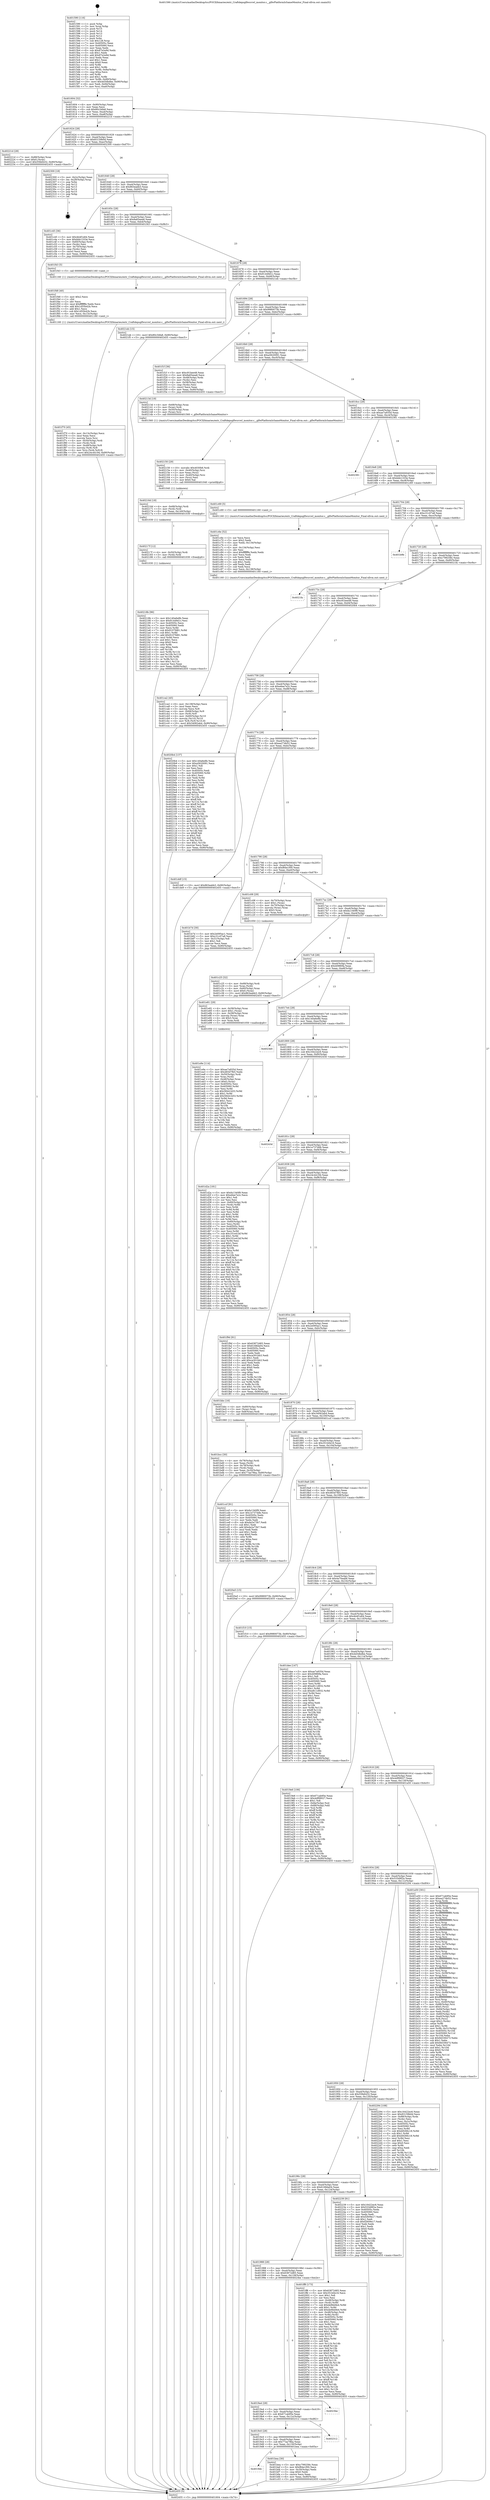 digraph "0x401590" {
  label = "0x401590 (/mnt/c/Users/mathe/Desktop/tcc/POCII/binaries/extr_Craftdepsglfwsrcwl_monitor.c__glfwPlatformIsSameMonitor_Final-ollvm.out::main(0))"
  labelloc = "t"
  node[shape=record]

  Entry [label="",width=0.3,height=0.3,shape=circle,fillcolor=black,style=filled]
  "0x401604" [label="{
     0x401604 [32]\l
     | [instrs]\l
     &nbsp;&nbsp;0x401604 \<+6\>: mov -0x90(%rbp),%eax\l
     &nbsp;&nbsp;0x40160a \<+2\>: mov %eax,%ecx\l
     &nbsp;&nbsp;0x40160c \<+6\>: sub $0x80c34fa8,%ecx\l
     &nbsp;&nbsp;0x401612 \<+6\>: mov %eax,-0xa4(%rbp)\l
     &nbsp;&nbsp;0x401618 \<+6\>: mov %ecx,-0xa8(%rbp)\l
     &nbsp;&nbsp;0x40161e \<+6\>: je 000000000040221d \<main+0xc8d\>\l
  }"]
  "0x40221d" [label="{
     0x40221d [28]\l
     | [instrs]\l
     &nbsp;&nbsp;0x40221d \<+7\>: mov -0x88(%rbp),%rax\l
     &nbsp;&nbsp;0x402224 \<+6\>: movl $0x0,(%rax)\l
     &nbsp;&nbsp;0x40222a \<+10\>: movl $0x55fe6432,-0x90(%rbp)\l
     &nbsp;&nbsp;0x402234 \<+5\>: jmp 0000000000402455 \<main+0xec5\>\l
  }"]
  "0x401624" [label="{
     0x401624 [28]\l
     | [instrs]\l
     &nbsp;&nbsp;0x401624 \<+5\>: jmp 0000000000401629 \<main+0x99\>\l
     &nbsp;&nbsp;0x401629 \<+6\>: mov -0xa4(%rbp),%eax\l
     &nbsp;&nbsp;0x40162f \<+5\>: sub $0x83159b0d,%eax\l
     &nbsp;&nbsp;0x401634 \<+6\>: mov %eax,-0xac(%rbp)\l
     &nbsp;&nbsp;0x40163a \<+6\>: je 0000000000402300 \<main+0xd70\>\l
  }"]
  Exit [label="",width=0.3,height=0.3,shape=circle,fillcolor=black,style=filled,peripheries=2]
  "0x402300" [label="{
     0x402300 [18]\l
     | [instrs]\l
     &nbsp;&nbsp;0x402300 \<+3\>: mov -0x2c(%rbp),%eax\l
     &nbsp;&nbsp;0x402303 \<+4\>: lea -0x28(%rbp),%rsp\l
     &nbsp;&nbsp;0x402307 \<+1\>: pop %rbx\l
     &nbsp;&nbsp;0x402308 \<+2\>: pop %r12\l
     &nbsp;&nbsp;0x40230a \<+2\>: pop %r13\l
     &nbsp;&nbsp;0x40230c \<+2\>: pop %r14\l
     &nbsp;&nbsp;0x40230e \<+2\>: pop %r15\l
     &nbsp;&nbsp;0x402310 \<+1\>: pop %rbp\l
     &nbsp;&nbsp;0x402311 \<+1\>: ret\l
  }"]
  "0x401640" [label="{
     0x401640 [28]\l
     | [instrs]\l
     &nbsp;&nbsp;0x401640 \<+5\>: jmp 0000000000401645 \<main+0xb5\>\l
     &nbsp;&nbsp;0x401645 \<+6\>: mov -0xa4(%rbp),%eax\l
     &nbsp;&nbsp;0x40164b \<+5\>: sub $0x863eabb3,%eax\l
     &nbsp;&nbsp;0x401650 \<+6\>: mov %eax,-0xb0(%rbp)\l
     &nbsp;&nbsp;0x401656 \<+6\>: je 0000000000401c45 \<main+0x6b5\>\l
  }"]
  "0x40218b" [label="{
     0x40218b [96]\l
     | [instrs]\l
     &nbsp;&nbsp;0x40218b \<+5\>: mov $0x140a6e8b,%eax\l
     &nbsp;&nbsp;0x402190 \<+5\>: mov $0x91449d1c,%esi\l
     &nbsp;&nbsp;0x402195 \<+7\>: mov 0x40505c,%ecx\l
     &nbsp;&nbsp;0x40219c \<+7\>: mov 0x405060,%edx\l
     &nbsp;&nbsp;0x4021a3 \<+3\>: mov %ecx,%r8d\l
     &nbsp;&nbsp;0x4021a6 \<+7\>: sub $0x9107fd81,%r8d\l
     &nbsp;&nbsp;0x4021ad \<+4\>: sub $0x1,%r8d\l
     &nbsp;&nbsp;0x4021b1 \<+7\>: add $0x9107fd81,%r8d\l
     &nbsp;&nbsp;0x4021b8 \<+4\>: imul %r8d,%ecx\l
     &nbsp;&nbsp;0x4021bc \<+3\>: and $0x1,%ecx\l
     &nbsp;&nbsp;0x4021bf \<+3\>: cmp $0x0,%ecx\l
     &nbsp;&nbsp;0x4021c2 \<+4\>: sete %r9b\l
     &nbsp;&nbsp;0x4021c6 \<+3\>: cmp $0xa,%edx\l
     &nbsp;&nbsp;0x4021c9 \<+4\>: setl %r10b\l
     &nbsp;&nbsp;0x4021cd \<+3\>: mov %r9b,%r11b\l
     &nbsp;&nbsp;0x4021d0 \<+3\>: and %r10b,%r11b\l
     &nbsp;&nbsp;0x4021d3 \<+3\>: xor %r10b,%r9b\l
     &nbsp;&nbsp;0x4021d6 \<+3\>: or %r9b,%r11b\l
     &nbsp;&nbsp;0x4021d9 \<+4\>: test $0x1,%r11b\l
     &nbsp;&nbsp;0x4021dd \<+3\>: cmovne %esi,%eax\l
     &nbsp;&nbsp;0x4021e0 \<+6\>: mov %eax,-0x90(%rbp)\l
     &nbsp;&nbsp;0x4021e6 \<+5\>: jmp 0000000000402455 \<main+0xec5\>\l
  }"]
  "0x401c45" [label="{
     0x401c45 [36]\l
     | [instrs]\l
     &nbsp;&nbsp;0x401c45 \<+5\>: mov $0x4b4f1e64,%eax\l
     &nbsp;&nbsp;0x401c4a \<+5\>: mov $0xbbb1333e,%ecx\l
     &nbsp;&nbsp;0x401c4f \<+4\>: mov -0x60(%rbp),%rdx\l
     &nbsp;&nbsp;0x401c53 \<+2\>: mov (%rdx),%esi\l
     &nbsp;&nbsp;0x401c55 \<+4\>: mov -0x70(%rbp),%rdx\l
     &nbsp;&nbsp;0x401c59 \<+2\>: cmp (%rdx),%esi\l
     &nbsp;&nbsp;0x401c5b \<+3\>: cmovl %ecx,%eax\l
     &nbsp;&nbsp;0x401c5e \<+6\>: mov %eax,-0x90(%rbp)\l
     &nbsp;&nbsp;0x401c64 \<+5\>: jmp 0000000000402455 \<main+0xec5\>\l
  }"]
  "0x40165c" [label="{
     0x40165c [28]\l
     | [instrs]\l
     &nbsp;&nbsp;0x40165c \<+5\>: jmp 0000000000401661 \<main+0xd1\>\l
     &nbsp;&nbsp;0x401661 \<+6\>: mov -0xa4(%rbp),%eax\l
     &nbsp;&nbsp;0x401667 \<+5\>: sub $0x8a65eea6,%eax\l
     &nbsp;&nbsp;0x40166c \<+6\>: mov %eax,-0xb4(%rbp)\l
     &nbsp;&nbsp;0x401672 \<+6\>: je 0000000000401f43 \<main+0x9b3\>\l
  }"]
  "0x40217f" [label="{
     0x40217f [12]\l
     | [instrs]\l
     &nbsp;&nbsp;0x40217f \<+4\>: mov -0x50(%rbp),%rdi\l
     &nbsp;&nbsp;0x402183 \<+3\>: mov (%rdi),%rdi\l
     &nbsp;&nbsp;0x402186 \<+5\>: call 0000000000401030 \<free@plt\>\l
     | [calls]\l
     &nbsp;&nbsp;0x401030 \{1\} (unknown)\l
  }"]
  "0x401f43" [label="{
     0x401f43 [5]\l
     | [instrs]\l
     &nbsp;&nbsp;0x401f43 \<+5\>: call 0000000000401160 \<next_i\>\l
     | [calls]\l
     &nbsp;&nbsp;0x401160 \{1\} (/mnt/c/Users/mathe/Desktop/tcc/POCII/binaries/extr_Craftdepsglfwsrcwl_monitor.c__glfwPlatformIsSameMonitor_Final-ollvm.out::next_i)\l
  }"]
  "0x401678" [label="{
     0x401678 [28]\l
     | [instrs]\l
     &nbsp;&nbsp;0x401678 \<+5\>: jmp 000000000040167d \<main+0xed\>\l
     &nbsp;&nbsp;0x40167d \<+6\>: mov -0xa4(%rbp),%eax\l
     &nbsp;&nbsp;0x401683 \<+5\>: sub $0x91449d1c,%eax\l
     &nbsp;&nbsp;0x401688 \<+6\>: mov %eax,-0xb8(%rbp)\l
     &nbsp;&nbsp;0x40168e \<+6\>: je 00000000004021eb \<main+0xc5b\>\l
  }"]
  "0x40216d" [label="{
     0x40216d [18]\l
     | [instrs]\l
     &nbsp;&nbsp;0x40216d \<+4\>: mov -0x68(%rbp),%rdi\l
     &nbsp;&nbsp;0x402171 \<+3\>: mov (%rdi),%rdi\l
     &nbsp;&nbsp;0x402174 \<+6\>: mov %eax,-0x140(%rbp)\l
     &nbsp;&nbsp;0x40217a \<+5\>: call 0000000000401030 \<free@plt\>\l
     | [calls]\l
     &nbsp;&nbsp;0x401030 \{1\} (unknown)\l
  }"]
  "0x4021eb" [label="{
     0x4021eb [15]\l
     | [instrs]\l
     &nbsp;&nbsp;0x4021eb \<+10\>: movl $0x80c34fa8,-0x90(%rbp)\l
     &nbsp;&nbsp;0x4021f5 \<+5\>: jmp 0000000000402455 \<main+0xec5\>\l
  }"]
  "0x401694" [label="{
     0x401694 [28]\l
     | [instrs]\l
     &nbsp;&nbsp;0x401694 \<+5\>: jmp 0000000000401699 \<main+0x109\>\l
     &nbsp;&nbsp;0x401699 \<+6\>: mov -0xa4(%rbp),%eax\l
     &nbsp;&nbsp;0x40169f \<+5\>: sub $0x9980073b,%eax\l
     &nbsp;&nbsp;0x4016a4 \<+6\>: mov %eax,-0xbc(%rbp)\l
     &nbsp;&nbsp;0x4016aa \<+6\>: je 0000000000401f1f \<main+0x98f\>\l
  }"]
  "0x402150" [label="{
     0x402150 [29]\l
     | [instrs]\l
     &nbsp;&nbsp;0x402150 \<+10\>: movabs $0x4030b6,%rdi\l
     &nbsp;&nbsp;0x40215a \<+4\>: mov -0x40(%rbp),%rsi\l
     &nbsp;&nbsp;0x40215e \<+2\>: mov %eax,(%rsi)\l
     &nbsp;&nbsp;0x402160 \<+4\>: mov -0x40(%rbp),%rsi\l
     &nbsp;&nbsp;0x402164 \<+2\>: mov (%rsi),%esi\l
     &nbsp;&nbsp;0x402166 \<+2\>: mov $0x0,%al\l
     &nbsp;&nbsp;0x402168 \<+5\>: call 0000000000401040 \<printf@plt\>\l
     | [calls]\l
     &nbsp;&nbsp;0x401040 \{1\} (unknown)\l
  }"]
  "0x401f1f" [label="{
     0x401f1f [36]\l
     | [instrs]\l
     &nbsp;&nbsp;0x401f1f \<+5\>: mov $0xc91bee48,%eax\l
     &nbsp;&nbsp;0x401f24 \<+5\>: mov $0x8a65eea6,%ecx\l
     &nbsp;&nbsp;0x401f29 \<+4\>: mov -0x48(%rbp),%rdx\l
     &nbsp;&nbsp;0x401f2d \<+2\>: mov (%rdx),%esi\l
     &nbsp;&nbsp;0x401f2f \<+4\>: mov -0x58(%rbp),%rdx\l
     &nbsp;&nbsp;0x401f33 \<+2\>: cmp (%rdx),%esi\l
     &nbsp;&nbsp;0x401f35 \<+3\>: cmovl %ecx,%eax\l
     &nbsp;&nbsp;0x401f38 \<+6\>: mov %eax,-0x90(%rbp)\l
     &nbsp;&nbsp;0x401f3e \<+5\>: jmp 0000000000402455 \<main+0xec5\>\l
  }"]
  "0x4016b0" [label="{
     0x4016b0 [28]\l
     | [instrs]\l
     &nbsp;&nbsp;0x4016b0 \<+5\>: jmp 00000000004016b5 \<main+0x125\>\l
     &nbsp;&nbsp;0x4016b5 \<+6\>: mov -0xa4(%rbp),%eax\l
     &nbsp;&nbsp;0x4016bb \<+5\>: sub $0xa5620091,%eax\l
     &nbsp;&nbsp;0x4016c0 \<+6\>: mov %eax,-0xc0(%rbp)\l
     &nbsp;&nbsp;0x4016c6 \<+6\>: je 000000000040213d \<main+0xbad\>\l
  }"]
  "0x401f70" [label="{
     0x401f70 [45]\l
     | [instrs]\l
     &nbsp;&nbsp;0x401f70 \<+6\>: mov -0x13c(%rbp),%ecx\l
     &nbsp;&nbsp;0x401f76 \<+3\>: imul %eax,%ecx\l
     &nbsp;&nbsp;0x401f79 \<+3\>: movslq %ecx,%rsi\l
     &nbsp;&nbsp;0x401f7c \<+4\>: mov -0x50(%rbp),%rdi\l
     &nbsp;&nbsp;0x401f80 \<+3\>: mov (%rdi),%rdi\l
     &nbsp;&nbsp;0x401f83 \<+4\>: mov -0x48(%rbp),%r8\l
     &nbsp;&nbsp;0x401f87 \<+3\>: movslq (%r8),%r8\l
     &nbsp;&nbsp;0x401f8a \<+4\>: mov %rsi,(%rdi,%r8,8)\l
     &nbsp;&nbsp;0x401f8e \<+10\>: movl $0x24c44194,-0x90(%rbp)\l
     &nbsp;&nbsp;0x401f98 \<+5\>: jmp 0000000000402455 \<main+0xec5\>\l
  }"]
  "0x40213d" [label="{
     0x40213d [19]\l
     | [instrs]\l
     &nbsp;&nbsp;0x40213d \<+4\>: mov -0x68(%rbp),%rax\l
     &nbsp;&nbsp;0x402141 \<+3\>: mov (%rax),%rdi\l
     &nbsp;&nbsp;0x402144 \<+4\>: mov -0x50(%rbp),%rax\l
     &nbsp;&nbsp;0x402148 \<+3\>: mov (%rax),%rsi\l
     &nbsp;&nbsp;0x40214b \<+5\>: call 0000000000401560 \<_glfwPlatformIsSameMonitor\>\l
     | [calls]\l
     &nbsp;&nbsp;0x401560 \{1\} (/mnt/c/Users/mathe/Desktop/tcc/POCII/binaries/extr_Craftdepsglfwsrcwl_monitor.c__glfwPlatformIsSameMonitor_Final-ollvm.out::_glfwPlatformIsSameMonitor)\l
  }"]
  "0x4016cc" [label="{
     0x4016cc [28]\l
     | [instrs]\l
     &nbsp;&nbsp;0x4016cc \<+5\>: jmp 00000000004016d1 \<main+0x141\>\l
     &nbsp;&nbsp;0x4016d1 \<+6\>: mov -0xa4(%rbp),%eax\l
     &nbsp;&nbsp;0x4016d7 \<+5\>: sub $0xae7a935d,%eax\l
     &nbsp;&nbsp;0x4016dc \<+6\>: mov %eax,-0xc4(%rbp)\l
     &nbsp;&nbsp;0x4016e2 \<+6\>: je 0000000000402381 \<main+0xdf1\>\l
  }"]
  "0x401f48" [label="{
     0x401f48 [40]\l
     | [instrs]\l
     &nbsp;&nbsp;0x401f48 \<+5\>: mov $0x2,%ecx\l
     &nbsp;&nbsp;0x401f4d \<+1\>: cltd\l
     &nbsp;&nbsp;0x401f4e \<+2\>: idiv %ecx\l
     &nbsp;&nbsp;0x401f50 \<+6\>: imul $0xfffffffe,%edx,%ecx\l
     &nbsp;&nbsp;0x401f56 \<+6\>: add $0x1d55b42b,%ecx\l
     &nbsp;&nbsp;0x401f5c \<+3\>: add $0x1,%ecx\l
     &nbsp;&nbsp;0x401f5f \<+6\>: sub $0x1d55b42b,%ecx\l
     &nbsp;&nbsp;0x401f65 \<+6\>: mov %ecx,-0x13c(%rbp)\l
     &nbsp;&nbsp;0x401f6b \<+5\>: call 0000000000401160 \<next_i\>\l
     | [calls]\l
     &nbsp;&nbsp;0x401160 \{1\} (/mnt/c/Users/mathe/Desktop/tcc/POCII/binaries/extr_Craftdepsglfwsrcwl_monitor.c__glfwPlatformIsSameMonitor_Final-ollvm.out::next_i)\l
  }"]
  "0x402381" [label="{
     0x402381\l
  }", style=dashed]
  "0x4016e8" [label="{
     0x4016e8 [28]\l
     | [instrs]\l
     &nbsp;&nbsp;0x4016e8 \<+5\>: jmp 00000000004016ed \<main+0x15d\>\l
     &nbsp;&nbsp;0x4016ed \<+6\>: mov -0xa4(%rbp),%eax\l
     &nbsp;&nbsp;0x4016f3 \<+5\>: sub $0xbbb1333e,%eax\l
     &nbsp;&nbsp;0x4016f8 \<+6\>: mov %eax,-0xc8(%rbp)\l
     &nbsp;&nbsp;0x4016fe \<+6\>: je 0000000000401c69 \<main+0x6d9\>\l
  }"]
  "0x401e9e" [label="{
     0x401e9e [114]\l
     | [instrs]\l
     &nbsp;&nbsp;0x401e9e \<+5\>: mov $0xae7a935d,%ecx\l
     &nbsp;&nbsp;0x401ea3 \<+5\>: mov $0x483d7fb5,%edx\l
     &nbsp;&nbsp;0x401ea8 \<+4\>: mov -0x50(%rbp),%rdi\l
     &nbsp;&nbsp;0x401eac \<+3\>: mov %rax,(%rdi)\l
     &nbsp;&nbsp;0x401eaf \<+4\>: mov -0x48(%rbp),%rax\l
     &nbsp;&nbsp;0x401eb3 \<+6\>: movl $0x0,(%rax)\l
     &nbsp;&nbsp;0x401eb9 \<+7\>: mov 0x40505c,%esi\l
     &nbsp;&nbsp;0x401ec0 \<+8\>: mov 0x405060,%r8d\l
     &nbsp;&nbsp;0x401ec8 \<+3\>: mov %esi,%r9d\l
     &nbsp;&nbsp;0x401ecb \<+7\>: sub $0x58441b53,%r9d\l
     &nbsp;&nbsp;0x401ed2 \<+4\>: sub $0x1,%r9d\l
     &nbsp;&nbsp;0x401ed6 \<+7\>: add $0x58441b53,%r9d\l
     &nbsp;&nbsp;0x401edd \<+4\>: imul %r9d,%esi\l
     &nbsp;&nbsp;0x401ee1 \<+3\>: and $0x1,%esi\l
     &nbsp;&nbsp;0x401ee4 \<+3\>: cmp $0x0,%esi\l
     &nbsp;&nbsp;0x401ee7 \<+4\>: sete %r10b\l
     &nbsp;&nbsp;0x401eeb \<+4\>: cmp $0xa,%r8d\l
     &nbsp;&nbsp;0x401eef \<+4\>: setl %r11b\l
     &nbsp;&nbsp;0x401ef3 \<+3\>: mov %r10b,%bl\l
     &nbsp;&nbsp;0x401ef6 \<+3\>: and %r11b,%bl\l
     &nbsp;&nbsp;0x401ef9 \<+3\>: xor %r11b,%r10b\l
     &nbsp;&nbsp;0x401efc \<+3\>: or %r10b,%bl\l
     &nbsp;&nbsp;0x401eff \<+3\>: test $0x1,%bl\l
     &nbsp;&nbsp;0x401f02 \<+3\>: cmovne %edx,%ecx\l
     &nbsp;&nbsp;0x401f05 \<+6\>: mov %ecx,-0x90(%rbp)\l
     &nbsp;&nbsp;0x401f0b \<+5\>: jmp 0000000000402455 \<main+0xec5\>\l
  }"]
  "0x401c69" [label="{
     0x401c69 [5]\l
     | [instrs]\l
     &nbsp;&nbsp;0x401c69 \<+5\>: call 0000000000401160 \<next_i\>\l
     | [calls]\l
     &nbsp;&nbsp;0x401160 \{1\} (/mnt/c/Users/mathe/Desktop/tcc/POCII/binaries/extr_Craftdepsglfwsrcwl_monitor.c__glfwPlatformIsSameMonitor_Final-ollvm.out::next_i)\l
  }"]
  "0x401704" [label="{
     0x401704 [28]\l
     | [instrs]\l
     &nbsp;&nbsp;0x401704 \<+5\>: jmp 0000000000401709 \<main+0x179\>\l
     &nbsp;&nbsp;0x401709 \<+6\>: mov -0xa4(%rbp),%eax\l
     &nbsp;&nbsp;0x40170f \<+5\>: sub $0xc31c07a8,%eax\l
     &nbsp;&nbsp;0x401714 \<+6\>: mov %eax,-0xcc(%rbp)\l
     &nbsp;&nbsp;0x40171a \<+6\>: je 0000000000401b9b \<main+0x60b\>\l
  }"]
  "0x401ca2" [label="{
     0x401ca2 [45]\l
     | [instrs]\l
     &nbsp;&nbsp;0x401ca2 \<+6\>: mov -0x138(%rbp),%ecx\l
     &nbsp;&nbsp;0x401ca8 \<+3\>: imul %eax,%ecx\l
     &nbsp;&nbsp;0x401cab \<+3\>: movslq %ecx,%r8\l
     &nbsp;&nbsp;0x401cae \<+4\>: mov -0x68(%rbp),%r9\l
     &nbsp;&nbsp;0x401cb2 \<+3\>: mov (%r9),%r9\l
     &nbsp;&nbsp;0x401cb5 \<+4\>: mov -0x60(%rbp),%r10\l
     &nbsp;&nbsp;0x401cb9 \<+3\>: movslq (%r10),%r10\l
     &nbsp;&nbsp;0x401cbc \<+4\>: mov %r8,(%r9,%r10,8)\l
     &nbsp;&nbsp;0x401cc0 \<+10\>: movl $0x34062ab4,-0x90(%rbp)\l
     &nbsp;&nbsp;0x401cca \<+5\>: jmp 0000000000402455 \<main+0xec5\>\l
  }"]
  "0x401b9b" [label="{
     0x401b9b\l
  }", style=dashed]
  "0x401720" [label="{
     0x401720 [28]\l
     | [instrs]\l
     &nbsp;&nbsp;0x401720 \<+5\>: jmp 0000000000401725 \<main+0x195\>\l
     &nbsp;&nbsp;0x401725 \<+6\>: mov -0xa4(%rbp),%eax\l
     &nbsp;&nbsp;0x40172b \<+5\>: sub $0xc799258c,%eax\l
     &nbsp;&nbsp;0x401730 \<+6\>: mov %eax,-0xd0(%rbp)\l
     &nbsp;&nbsp;0x401736 \<+6\>: je 00000000004021fa \<main+0xc6a\>\l
  }"]
  "0x401c6e" [label="{
     0x401c6e [52]\l
     | [instrs]\l
     &nbsp;&nbsp;0x401c6e \<+2\>: xor %ecx,%ecx\l
     &nbsp;&nbsp;0x401c70 \<+5\>: mov $0x2,%edx\l
     &nbsp;&nbsp;0x401c75 \<+6\>: mov %edx,-0x134(%rbp)\l
     &nbsp;&nbsp;0x401c7b \<+1\>: cltd\l
     &nbsp;&nbsp;0x401c7c \<+6\>: mov -0x134(%rbp),%esi\l
     &nbsp;&nbsp;0x401c82 \<+2\>: idiv %esi\l
     &nbsp;&nbsp;0x401c84 \<+6\>: imul $0xfffffffe,%edx,%edx\l
     &nbsp;&nbsp;0x401c8a \<+2\>: mov %ecx,%edi\l
     &nbsp;&nbsp;0x401c8c \<+2\>: sub %edx,%edi\l
     &nbsp;&nbsp;0x401c8e \<+2\>: mov %ecx,%edx\l
     &nbsp;&nbsp;0x401c90 \<+3\>: sub $0x1,%edx\l
     &nbsp;&nbsp;0x401c93 \<+2\>: add %edx,%edi\l
     &nbsp;&nbsp;0x401c95 \<+2\>: sub %edi,%ecx\l
     &nbsp;&nbsp;0x401c97 \<+6\>: mov %ecx,-0x138(%rbp)\l
     &nbsp;&nbsp;0x401c9d \<+5\>: call 0000000000401160 \<next_i\>\l
     | [calls]\l
     &nbsp;&nbsp;0x401160 \{1\} (/mnt/c/Users/mathe/Desktop/tcc/POCII/binaries/extr_Craftdepsglfwsrcwl_monitor.c__glfwPlatformIsSameMonitor_Final-ollvm.out::next_i)\l
  }"]
  "0x4021fa" [label="{
     0x4021fa\l
  }", style=dashed]
  "0x40173c" [label="{
     0x40173c [28]\l
     | [instrs]\l
     &nbsp;&nbsp;0x40173c \<+5\>: jmp 0000000000401741 \<main+0x1b1\>\l
     &nbsp;&nbsp;0x401741 \<+6\>: mov -0xa4(%rbp),%eax\l
     &nbsp;&nbsp;0x401747 \<+5\>: sub $0xc91bee48,%eax\l
     &nbsp;&nbsp;0x40174c \<+6\>: mov %eax,-0xd4(%rbp)\l
     &nbsp;&nbsp;0x401752 \<+6\>: je 00000000004020b4 \<main+0xb24\>\l
  }"]
  "0x401c25" [label="{
     0x401c25 [32]\l
     | [instrs]\l
     &nbsp;&nbsp;0x401c25 \<+4\>: mov -0x68(%rbp),%rdi\l
     &nbsp;&nbsp;0x401c29 \<+3\>: mov %rax,(%rdi)\l
     &nbsp;&nbsp;0x401c2c \<+4\>: mov -0x60(%rbp),%rax\l
     &nbsp;&nbsp;0x401c30 \<+6\>: movl $0x0,(%rax)\l
     &nbsp;&nbsp;0x401c36 \<+10\>: movl $0x863eabb3,-0x90(%rbp)\l
     &nbsp;&nbsp;0x401c40 \<+5\>: jmp 0000000000402455 \<main+0xec5\>\l
  }"]
  "0x4020b4" [label="{
     0x4020b4 [137]\l
     | [instrs]\l
     &nbsp;&nbsp;0x4020b4 \<+5\>: mov $0x140a6e8b,%eax\l
     &nbsp;&nbsp;0x4020b9 \<+5\>: mov $0xa5620091,%ecx\l
     &nbsp;&nbsp;0x4020be \<+2\>: mov $0x1,%dl\l
     &nbsp;&nbsp;0x4020c0 \<+2\>: xor %esi,%esi\l
     &nbsp;&nbsp;0x4020c2 \<+7\>: mov 0x40505c,%edi\l
     &nbsp;&nbsp;0x4020c9 \<+8\>: mov 0x405060,%r8d\l
     &nbsp;&nbsp;0x4020d1 \<+3\>: sub $0x1,%esi\l
     &nbsp;&nbsp;0x4020d4 \<+3\>: mov %edi,%r9d\l
     &nbsp;&nbsp;0x4020d7 \<+3\>: add %esi,%r9d\l
     &nbsp;&nbsp;0x4020da \<+4\>: imul %r9d,%edi\l
     &nbsp;&nbsp;0x4020de \<+3\>: and $0x1,%edi\l
     &nbsp;&nbsp;0x4020e1 \<+3\>: cmp $0x0,%edi\l
     &nbsp;&nbsp;0x4020e4 \<+4\>: sete %r10b\l
     &nbsp;&nbsp;0x4020e8 \<+4\>: cmp $0xa,%r8d\l
     &nbsp;&nbsp;0x4020ec \<+4\>: setl %r11b\l
     &nbsp;&nbsp;0x4020f0 \<+3\>: mov %r10b,%bl\l
     &nbsp;&nbsp;0x4020f3 \<+3\>: xor $0xff,%bl\l
     &nbsp;&nbsp;0x4020f6 \<+3\>: mov %r11b,%r14b\l
     &nbsp;&nbsp;0x4020f9 \<+4\>: xor $0xff,%r14b\l
     &nbsp;&nbsp;0x4020fd \<+3\>: xor $0x1,%dl\l
     &nbsp;&nbsp;0x402100 \<+3\>: mov %bl,%r15b\l
     &nbsp;&nbsp;0x402103 \<+4\>: and $0xff,%r15b\l
     &nbsp;&nbsp;0x402107 \<+3\>: and %dl,%r10b\l
     &nbsp;&nbsp;0x40210a \<+3\>: mov %r14b,%r12b\l
     &nbsp;&nbsp;0x40210d \<+4\>: and $0xff,%r12b\l
     &nbsp;&nbsp;0x402111 \<+3\>: and %dl,%r11b\l
     &nbsp;&nbsp;0x402114 \<+3\>: or %r10b,%r15b\l
     &nbsp;&nbsp;0x402117 \<+3\>: or %r11b,%r12b\l
     &nbsp;&nbsp;0x40211a \<+3\>: xor %r12b,%r15b\l
     &nbsp;&nbsp;0x40211d \<+3\>: or %r14b,%bl\l
     &nbsp;&nbsp;0x402120 \<+3\>: xor $0xff,%bl\l
     &nbsp;&nbsp;0x402123 \<+3\>: or $0x1,%dl\l
     &nbsp;&nbsp;0x402126 \<+2\>: and %dl,%bl\l
     &nbsp;&nbsp;0x402128 \<+3\>: or %bl,%r15b\l
     &nbsp;&nbsp;0x40212b \<+4\>: test $0x1,%r15b\l
     &nbsp;&nbsp;0x40212f \<+3\>: cmovne %ecx,%eax\l
     &nbsp;&nbsp;0x402132 \<+6\>: mov %eax,-0x90(%rbp)\l
     &nbsp;&nbsp;0x402138 \<+5\>: jmp 0000000000402455 \<main+0xec5\>\l
  }"]
  "0x401758" [label="{
     0x401758 [28]\l
     | [instrs]\l
     &nbsp;&nbsp;0x401758 \<+5\>: jmp 000000000040175d \<main+0x1cd\>\l
     &nbsp;&nbsp;0x40175d \<+6\>: mov -0xa4(%rbp),%eax\l
     &nbsp;&nbsp;0x401763 \<+5\>: sub $0xe6ee7e2c,%eax\l
     &nbsp;&nbsp;0x401768 \<+6\>: mov %eax,-0xd8(%rbp)\l
     &nbsp;&nbsp;0x40176e \<+6\>: je 0000000000401ddf \<main+0x84f\>\l
  }"]
  "0x4019dc" [label="{
     0x4019dc\l
  }", style=dashed]
  "0x401ddf" [label="{
     0x401ddf [15]\l
     | [instrs]\l
     &nbsp;&nbsp;0x401ddf \<+10\>: movl $0x863eabb3,-0x90(%rbp)\l
     &nbsp;&nbsp;0x401de9 \<+5\>: jmp 0000000000402455 \<main+0xec5\>\l
  }"]
  "0x401774" [label="{
     0x401774 [28]\l
     | [instrs]\l
     &nbsp;&nbsp;0x401774 \<+5\>: jmp 0000000000401779 \<main+0x1e9\>\l
     &nbsp;&nbsp;0x401779 \<+6\>: mov -0xa4(%rbp),%eax\l
     &nbsp;&nbsp;0x40177f \<+5\>: sub $0xea274b52,%eax\l
     &nbsp;&nbsp;0x401784 \<+6\>: mov %eax,-0xdc(%rbp)\l
     &nbsp;&nbsp;0x40178a \<+6\>: je 0000000000401b7d \<main+0x5ed\>\l
  }"]
  "0x401bea" [label="{
     0x401bea [30]\l
     | [instrs]\l
     &nbsp;&nbsp;0x401bea \<+5\>: mov $0xc799258c,%eax\l
     &nbsp;&nbsp;0x401bef \<+5\>: mov $0xf84e1f00,%ecx\l
     &nbsp;&nbsp;0x401bf4 \<+3\>: mov -0x30(%rbp),%edx\l
     &nbsp;&nbsp;0x401bf7 \<+3\>: cmp $0x0,%edx\l
     &nbsp;&nbsp;0x401bfa \<+3\>: cmove %ecx,%eax\l
     &nbsp;&nbsp;0x401bfd \<+6\>: mov %eax,-0x90(%rbp)\l
     &nbsp;&nbsp;0x401c03 \<+5\>: jmp 0000000000402455 \<main+0xec5\>\l
  }"]
  "0x401b7d" [label="{
     0x401b7d [30]\l
     | [instrs]\l
     &nbsp;&nbsp;0x401b7d \<+5\>: mov $0x2e095ac1,%eax\l
     &nbsp;&nbsp;0x401b82 \<+5\>: mov $0xc31c07a8,%ecx\l
     &nbsp;&nbsp;0x401b87 \<+3\>: mov -0x31(%rbp),%dl\l
     &nbsp;&nbsp;0x401b8a \<+3\>: test $0x1,%dl\l
     &nbsp;&nbsp;0x401b8d \<+3\>: cmovne %ecx,%eax\l
     &nbsp;&nbsp;0x401b90 \<+6\>: mov %eax,-0x90(%rbp)\l
     &nbsp;&nbsp;0x401b96 \<+5\>: jmp 0000000000402455 \<main+0xec5\>\l
  }"]
  "0x401790" [label="{
     0x401790 [28]\l
     | [instrs]\l
     &nbsp;&nbsp;0x401790 \<+5\>: jmp 0000000000401795 \<main+0x205\>\l
     &nbsp;&nbsp;0x401795 \<+6\>: mov -0xa4(%rbp),%eax\l
     &nbsp;&nbsp;0x40179b \<+5\>: sub $0xf84e1f00,%eax\l
     &nbsp;&nbsp;0x4017a0 \<+6\>: mov %eax,-0xe0(%rbp)\l
     &nbsp;&nbsp;0x4017a6 \<+6\>: je 0000000000401c08 \<main+0x678\>\l
  }"]
  "0x4019c0" [label="{
     0x4019c0 [28]\l
     | [instrs]\l
     &nbsp;&nbsp;0x4019c0 \<+5\>: jmp 00000000004019c5 \<main+0x435\>\l
     &nbsp;&nbsp;0x4019c5 \<+6\>: mov -0xa4(%rbp),%eax\l
     &nbsp;&nbsp;0x4019cb \<+5\>: sub $0x77aa79ba,%eax\l
     &nbsp;&nbsp;0x4019d0 \<+6\>: mov %eax,-0x130(%rbp)\l
     &nbsp;&nbsp;0x4019d6 \<+6\>: je 0000000000401bea \<main+0x65a\>\l
  }"]
  "0x401c08" [label="{
     0x401c08 [29]\l
     | [instrs]\l
     &nbsp;&nbsp;0x401c08 \<+4\>: mov -0x70(%rbp),%rax\l
     &nbsp;&nbsp;0x401c0c \<+6\>: movl $0x1,(%rax)\l
     &nbsp;&nbsp;0x401c12 \<+4\>: mov -0x70(%rbp),%rax\l
     &nbsp;&nbsp;0x401c16 \<+3\>: movslq (%rax),%rax\l
     &nbsp;&nbsp;0x401c19 \<+4\>: shl $0x3,%rax\l
     &nbsp;&nbsp;0x401c1d \<+3\>: mov %rax,%rdi\l
     &nbsp;&nbsp;0x401c20 \<+5\>: call 0000000000401050 \<malloc@plt\>\l
     | [calls]\l
     &nbsp;&nbsp;0x401050 \{1\} (unknown)\l
  }"]
  "0x4017ac" [label="{
     0x4017ac [28]\l
     | [instrs]\l
     &nbsp;&nbsp;0x4017ac \<+5\>: jmp 00000000004017b1 \<main+0x221\>\l
     &nbsp;&nbsp;0x4017b1 \<+6\>: mov -0xa4(%rbp),%eax\l
     &nbsp;&nbsp;0x4017b7 \<+5\>: sub $0xfa1340f9,%eax\l
     &nbsp;&nbsp;0x4017bc \<+6\>: mov %eax,-0xe4(%rbp)\l
     &nbsp;&nbsp;0x4017c2 \<+6\>: je 0000000000402357 \<main+0xdc7\>\l
  }"]
  "0x402312" [label="{
     0x402312\l
  }", style=dashed]
  "0x402357" [label="{
     0x402357\l
  }", style=dashed]
  "0x4017c8" [label="{
     0x4017c8 [28]\l
     | [instrs]\l
     &nbsp;&nbsp;0x4017c8 \<+5\>: jmp 00000000004017cd \<main+0x23d\>\l
     &nbsp;&nbsp;0x4017cd \<+6\>: mov -0xa4(%rbp),%eax\l
     &nbsp;&nbsp;0x4017d3 \<+5\>: sub $0x40980fa,%eax\l
     &nbsp;&nbsp;0x4017d8 \<+6\>: mov %eax,-0xe8(%rbp)\l
     &nbsp;&nbsp;0x4017de \<+6\>: je 0000000000401e81 \<main+0x8f1\>\l
  }"]
  "0x4019a4" [label="{
     0x4019a4 [28]\l
     | [instrs]\l
     &nbsp;&nbsp;0x4019a4 \<+5\>: jmp 00000000004019a9 \<main+0x419\>\l
     &nbsp;&nbsp;0x4019a9 \<+6\>: mov -0xa4(%rbp),%eax\l
     &nbsp;&nbsp;0x4019af \<+5\>: sub $0x671ab95e,%eax\l
     &nbsp;&nbsp;0x4019b4 \<+6\>: mov %eax,-0x12c(%rbp)\l
     &nbsp;&nbsp;0x4019ba \<+6\>: je 0000000000402312 \<main+0xd82\>\l
  }"]
  "0x401e81" [label="{
     0x401e81 [29]\l
     | [instrs]\l
     &nbsp;&nbsp;0x401e81 \<+4\>: mov -0x58(%rbp),%rax\l
     &nbsp;&nbsp;0x401e85 \<+6\>: movl $0x1,(%rax)\l
     &nbsp;&nbsp;0x401e8b \<+4\>: mov -0x58(%rbp),%rax\l
     &nbsp;&nbsp;0x401e8f \<+3\>: movslq (%rax),%rax\l
     &nbsp;&nbsp;0x401e92 \<+4\>: shl $0x3,%rax\l
     &nbsp;&nbsp;0x401e96 \<+3\>: mov %rax,%rdi\l
     &nbsp;&nbsp;0x401e99 \<+5\>: call 0000000000401050 \<malloc@plt\>\l
     | [calls]\l
     &nbsp;&nbsp;0x401050 \{1\} (unknown)\l
  }"]
  "0x4017e4" [label="{
     0x4017e4 [28]\l
     | [instrs]\l
     &nbsp;&nbsp;0x4017e4 \<+5\>: jmp 00000000004017e9 \<main+0x259\>\l
     &nbsp;&nbsp;0x4017e9 \<+6\>: mov -0xa4(%rbp),%eax\l
     &nbsp;&nbsp;0x4017ef \<+5\>: sub $0x140a6e8b,%eax\l
     &nbsp;&nbsp;0x4017f4 \<+6\>: mov %eax,-0xec(%rbp)\l
     &nbsp;&nbsp;0x4017fa \<+6\>: je 00000000004023e0 \<main+0xe50\>\l
  }"]
  "0x4023be" [label="{
     0x4023be\l
  }", style=dashed]
  "0x4023e0" [label="{
     0x4023e0\l
  }", style=dashed]
  "0x401800" [label="{
     0x401800 [28]\l
     | [instrs]\l
     &nbsp;&nbsp;0x401800 \<+5\>: jmp 0000000000401805 \<main+0x275\>\l
     &nbsp;&nbsp;0x401805 \<+6\>: mov -0xa4(%rbp),%eax\l
     &nbsp;&nbsp;0x40180b \<+5\>: sub $0x16422ec6,%eax\l
     &nbsp;&nbsp;0x401810 \<+6\>: mov %eax,-0xf0(%rbp)\l
     &nbsp;&nbsp;0x401816 \<+6\>: je 000000000040243d \<main+0xead\>\l
  }"]
  "0x401988" [label="{
     0x401988 [28]\l
     | [instrs]\l
     &nbsp;&nbsp;0x401988 \<+5\>: jmp 000000000040198d \<main+0x3fd\>\l
     &nbsp;&nbsp;0x40198d \<+6\>: mov -0xa4(%rbp),%eax\l
     &nbsp;&nbsp;0x401993 \<+5\>: sub $0x63872d65,%eax\l
     &nbsp;&nbsp;0x401998 \<+6\>: mov %eax,-0x128(%rbp)\l
     &nbsp;&nbsp;0x40199e \<+6\>: je 00000000004023be \<main+0xe2e\>\l
  }"]
  "0x40243d" [label="{
     0x40243d\l
  }", style=dashed]
  "0x40181c" [label="{
     0x40181c [28]\l
     | [instrs]\l
     &nbsp;&nbsp;0x40181c \<+5\>: jmp 0000000000401821 \<main+0x291\>\l
     &nbsp;&nbsp;0x401821 \<+6\>: mov -0xa4(%rbp),%eax\l
     &nbsp;&nbsp;0x401827 \<+5\>: sub $0x1e737ddb,%eax\l
     &nbsp;&nbsp;0x40182c \<+6\>: mov %eax,-0xf4(%rbp)\l
     &nbsp;&nbsp;0x401832 \<+6\>: je 0000000000401d2a \<main+0x79a\>\l
  }"]
  "0x401ff8" [label="{
     0x401ff8 [173]\l
     | [instrs]\l
     &nbsp;&nbsp;0x401ff8 \<+5\>: mov $0x63872d65,%eax\l
     &nbsp;&nbsp;0x401ffd \<+5\>: mov $0x351b0e16,%ecx\l
     &nbsp;&nbsp;0x402002 \<+2\>: mov $0x1,%dl\l
     &nbsp;&nbsp;0x402004 \<+2\>: xor %esi,%esi\l
     &nbsp;&nbsp;0x402006 \<+4\>: mov -0x48(%rbp),%rdi\l
     &nbsp;&nbsp;0x40200a \<+3\>: mov (%rdi),%r8d\l
     &nbsp;&nbsp;0x40200d \<+7\>: sub $0xde9bb9e4,%r8d\l
     &nbsp;&nbsp;0x402014 \<+4\>: add $0x1,%r8d\l
     &nbsp;&nbsp;0x402018 \<+7\>: add $0xde9bb9e4,%r8d\l
     &nbsp;&nbsp;0x40201f \<+4\>: mov -0x48(%rbp),%rdi\l
     &nbsp;&nbsp;0x402023 \<+3\>: mov %r8d,(%rdi)\l
     &nbsp;&nbsp;0x402026 \<+8\>: mov 0x40505c,%r8d\l
     &nbsp;&nbsp;0x40202e \<+8\>: mov 0x405060,%r9d\l
     &nbsp;&nbsp;0x402036 \<+3\>: sub $0x1,%esi\l
     &nbsp;&nbsp;0x402039 \<+3\>: mov %r8d,%r10d\l
     &nbsp;&nbsp;0x40203c \<+3\>: add %esi,%r10d\l
     &nbsp;&nbsp;0x40203f \<+4\>: imul %r10d,%r8d\l
     &nbsp;&nbsp;0x402043 \<+4\>: and $0x1,%r8d\l
     &nbsp;&nbsp;0x402047 \<+4\>: cmp $0x0,%r8d\l
     &nbsp;&nbsp;0x40204b \<+4\>: sete %r11b\l
     &nbsp;&nbsp;0x40204f \<+4\>: cmp $0xa,%r9d\l
     &nbsp;&nbsp;0x402053 \<+3\>: setl %bl\l
     &nbsp;&nbsp;0x402056 \<+3\>: mov %r11b,%r14b\l
     &nbsp;&nbsp;0x402059 \<+4\>: xor $0xff,%r14b\l
     &nbsp;&nbsp;0x40205d \<+3\>: mov %bl,%r15b\l
     &nbsp;&nbsp;0x402060 \<+4\>: xor $0xff,%r15b\l
     &nbsp;&nbsp;0x402064 \<+3\>: xor $0x0,%dl\l
     &nbsp;&nbsp;0x402067 \<+3\>: mov %r14b,%r12b\l
     &nbsp;&nbsp;0x40206a \<+4\>: and $0x0,%r12b\l
     &nbsp;&nbsp;0x40206e \<+3\>: and %dl,%r11b\l
     &nbsp;&nbsp;0x402071 \<+3\>: mov %r15b,%r13b\l
     &nbsp;&nbsp;0x402074 \<+4\>: and $0x0,%r13b\l
     &nbsp;&nbsp;0x402078 \<+2\>: and %dl,%bl\l
     &nbsp;&nbsp;0x40207a \<+3\>: or %r11b,%r12b\l
     &nbsp;&nbsp;0x40207d \<+3\>: or %bl,%r13b\l
     &nbsp;&nbsp;0x402080 \<+3\>: xor %r13b,%r12b\l
     &nbsp;&nbsp;0x402083 \<+3\>: or %r15b,%r14b\l
     &nbsp;&nbsp;0x402086 \<+4\>: xor $0xff,%r14b\l
     &nbsp;&nbsp;0x40208a \<+3\>: or $0x0,%dl\l
     &nbsp;&nbsp;0x40208d \<+3\>: and %dl,%r14b\l
     &nbsp;&nbsp;0x402090 \<+3\>: or %r14b,%r12b\l
     &nbsp;&nbsp;0x402093 \<+4\>: test $0x1,%r12b\l
     &nbsp;&nbsp;0x402097 \<+3\>: cmovne %ecx,%eax\l
     &nbsp;&nbsp;0x40209a \<+6\>: mov %eax,-0x90(%rbp)\l
     &nbsp;&nbsp;0x4020a0 \<+5\>: jmp 0000000000402455 \<main+0xec5\>\l
  }"]
  "0x401d2a" [label="{
     0x401d2a [181]\l
     | [instrs]\l
     &nbsp;&nbsp;0x401d2a \<+5\>: mov $0xfa1340f9,%eax\l
     &nbsp;&nbsp;0x401d2f \<+5\>: mov $0xe6ee7e2c,%ecx\l
     &nbsp;&nbsp;0x401d34 \<+2\>: mov $0x1,%dl\l
     &nbsp;&nbsp;0x401d36 \<+2\>: xor %esi,%esi\l
     &nbsp;&nbsp;0x401d38 \<+4\>: mov -0x60(%rbp),%rdi\l
     &nbsp;&nbsp;0x401d3c \<+3\>: mov (%rdi),%r8d\l
     &nbsp;&nbsp;0x401d3f \<+3\>: mov %esi,%r9d\l
     &nbsp;&nbsp;0x401d42 \<+3\>: sub %r8d,%r9d\l
     &nbsp;&nbsp;0x401d45 \<+3\>: mov %esi,%r8d\l
     &nbsp;&nbsp;0x401d48 \<+4\>: sub $0x1,%r8d\l
     &nbsp;&nbsp;0x401d4c \<+3\>: add %r8d,%r9d\l
     &nbsp;&nbsp;0x401d4f \<+3\>: sub %r9d,%esi\l
     &nbsp;&nbsp;0x401d52 \<+4\>: mov -0x60(%rbp),%rdi\l
     &nbsp;&nbsp;0x401d56 \<+2\>: mov %esi,(%rdi)\l
     &nbsp;&nbsp;0x401d58 \<+7\>: mov 0x40505c,%esi\l
     &nbsp;&nbsp;0x401d5f \<+8\>: mov 0x405060,%r8d\l
     &nbsp;&nbsp;0x401d67 \<+3\>: mov %esi,%r9d\l
     &nbsp;&nbsp;0x401d6a \<+7\>: sub $0x101e41bf,%r9d\l
     &nbsp;&nbsp;0x401d71 \<+4\>: sub $0x1,%r9d\l
     &nbsp;&nbsp;0x401d75 \<+7\>: add $0x101e41bf,%r9d\l
     &nbsp;&nbsp;0x401d7c \<+4\>: imul %r9d,%esi\l
     &nbsp;&nbsp;0x401d80 \<+3\>: and $0x1,%esi\l
     &nbsp;&nbsp;0x401d83 \<+3\>: cmp $0x0,%esi\l
     &nbsp;&nbsp;0x401d86 \<+4\>: sete %r10b\l
     &nbsp;&nbsp;0x401d8a \<+4\>: cmp $0xa,%r8d\l
     &nbsp;&nbsp;0x401d8e \<+4\>: setl %r11b\l
     &nbsp;&nbsp;0x401d92 \<+3\>: mov %r10b,%bl\l
     &nbsp;&nbsp;0x401d95 \<+3\>: xor $0xff,%bl\l
     &nbsp;&nbsp;0x401d98 \<+3\>: mov %r11b,%r14b\l
     &nbsp;&nbsp;0x401d9b \<+4\>: xor $0xff,%r14b\l
     &nbsp;&nbsp;0x401d9f \<+3\>: xor $0x0,%dl\l
     &nbsp;&nbsp;0x401da2 \<+3\>: mov %bl,%r15b\l
     &nbsp;&nbsp;0x401da5 \<+4\>: and $0x0,%r15b\l
     &nbsp;&nbsp;0x401da9 \<+3\>: and %dl,%r10b\l
     &nbsp;&nbsp;0x401dac \<+3\>: mov %r14b,%r12b\l
     &nbsp;&nbsp;0x401daf \<+4\>: and $0x0,%r12b\l
     &nbsp;&nbsp;0x401db3 \<+3\>: and %dl,%r11b\l
     &nbsp;&nbsp;0x401db6 \<+3\>: or %r10b,%r15b\l
     &nbsp;&nbsp;0x401db9 \<+3\>: or %r11b,%r12b\l
     &nbsp;&nbsp;0x401dbc \<+3\>: xor %r12b,%r15b\l
     &nbsp;&nbsp;0x401dbf \<+3\>: or %r14b,%bl\l
     &nbsp;&nbsp;0x401dc2 \<+3\>: xor $0xff,%bl\l
     &nbsp;&nbsp;0x401dc5 \<+3\>: or $0x0,%dl\l
     &nbsp;&nbsp;0x401dc8 \<+2\>: and %dl,%bl\l
     &nbsp;&nbsp;0x401dca \<+3\>: or %bl,%r15b\l
     &nbsp;&nbsp;0x401dcd \<+4\>: test $0x1,%r15b\l
     &nbsp;&nbsp;0x401dd1 \<+3\>: cmovne %ecx,%eax\l
     &nbsp;&nbsp;0x401dd4 \<+6\>: mov %eax,-0x90(%rbp)\l
     &nbsp;&nbsp;0x401dda \<+5\>: jmp 0000000000402455 \<main+0xec5\>\l
  }"]
  "0x401838" [label="{
     0x401838 [28]\l
     | [instrs]\l
     &nbsp;&nbsp;0x401838 \<+5\>: jmp 000000000040183d \<main+0x2ad\>\l
     &nbsp;&nbsp;0x40183d \<+6\>: mov -0xa4(%rbp),%eax\l
     &nbsp;&nbsp;0x401843 \<+5\>: sub $0x24c44194,%eax\l
     &nbsp;&nbsp;0x401848 \<+6\>: mov %eax,-0xf8(%rbp)\l
     &nbsp;&nbsp;0x40184e \<+6\>: je 0000000000401f9d \<main+0xa0d\>\l
  }"]
  "0x40196c" [label="{
     0x40196c [28]\l
     | [instrs]\l
     &nbsp;&nbsp;0x40196c \<+5\>: jmp 0000000000401971 \<main+0x3e1\>\l
     &nbsp;&nbsp;0x401971 \<+6\>: mov -0xa4(%rbp),%eax\l
     &nbsp;&nbsp;0x401977 \<+5\>: sub $0x6168da04,%eax\l
     &nbsp;&nbsp;0x40197c \<+6\>: mov %eax,-0x124(%rbp)\l
     &nbsp;&nbsp;0x401982 \<+6\>: je 0000000000401ff8 \<main+0xa68\>\l
  }"]
  "0x401f9d" [label="{
     0x401f9d [91]\l
     | [instrs]\l
     &nbsp;&nbsp;0x401f9d \<+5\>: mov $0x63872d65,%eax\l
     &nbsp;&nbsp;0x401fa2 \<+5\>: mov $0x6168da04,%ecx\l
     &nbsp;&nbsp;0x401fa7 \<+7\>: mov 0x40505c,%edx\l
     &nbsp;&nbsp;0x401fae \<+7\>: mov 0x405060,%esi\l
     &nbsp;&nbsp;0x401fb5 \<+2\>: mov %edx,%edi\l
     &nbsp;&nbsp;0x401fb7 \<+6\>: sub $0xca301bb3,%edi\l
     &nbsp;&nbsp;0x401fbd \<+3\>: sub $0x1,%edi\l
     &nbsp;&nbsp;0x401fc0 \<+6\>: add $0xca301bb3,%edi\l
     &nbsp;&nbsp;0x401fc6 \<+3\>: imul %edi,%edx\l
     &nbsp;&nbsp;0x401fc9 \<+3\>: and $0x1,%edx\l
     &nbsp;&nbsp;0x401fcc \<+3\>: cmp $0x0,%edx\l
     &nbsp;&nbsp;0x401fcf \<+4\>: sete %r8b\l
     &nbsp;&nbsp;0x401fd3 \<+3\>: cmp $0xa,%esi\l
     &nbsp;&nbsp;0x401fd6 \<+4\>: setl %r9b\l
     &nbsp;&nbsp;0x401fda \<+3\>: mov %r8b,%r10b\l
     &nbsp;&nbsp;0x401fdd \<+3\>: and %r9b,%r10b\l
     &nbsp;&nbsp;0x401fe0 \<+3\>: xor %r9b,%r8b\l
     &nbsp;&nbsp;0x401fe3 \<+3\>: or %r8b,%r10b\l
     &nbsp;&nbsp;0x401fe6 \<+4\>: test $0x1,%r10b\l
     &nbsp;&nbsp;0x401fea \<+3\>: cmovne %ecx,%eax\l
     &nbsp;&nbsp;0x401fed \<+6\>: mov %eax,-0x90(%rbp)\l
     &nbsp;&nbsp;0x401ff3 \<+5\>: jmp 0000000000402455 \<main+0xec5\>\l
  }"]
  "0x401854" [label="{
     0x401854 [28]\l
     | [instrs]\l
     &nbsp;&nbsp;0x401854 \<+5\>: jmp 0000000000401859 \<main+0x2c9\>\l
     &nbsp;&nbsp;0x401859 \<+6\>: mov -0xa4(%rbp),%eax\l
     &nbsp;&nbsp;0x40185f \<+5\>: sub $0x2e095ac1,%eax\l
     &nbsp;&nbsp;0x401864 \<+6\>: mov %eax,-0xfc(%rbp)\l
     &nbsp;&nbsp;0x40186a \<+6\>: je 0000000000401bbc \<main+0x62c\>\l
  }"]
  "0x402239" [label="{
     0x402239 [91]\l
     | [instrs]\l
     &nbsp;&nbsp;0x402239 \<+5\>: mov $0x16422ec6,%eax\l
     &nbsp;&nbsp;0x40223e \<+5\>: mov $0x533d9f2a,%ecx\l
     &nbsp;&nbsp;0x402243 \<+7\>: mov 0x40505c,%edx\l
     &nbsp;&nbsp;0x40224a \<+7\>: mov 0x405060,%esi\l
     &nbsp;&nbsp;0x402251 \<+2\>: mov %edx,%edi\l
     &nbsp;&nbsp;0x402253 \<+6\>: add $0xf2609e17,%edi\l
     &nbsp;&nbsp;0x402259 \<+3\>: sub $0x1,%edi\l
     &nbsp;&nbsp;0x40225c \<+6\>: sub $0xf2609e17,%edi\l
     &nbsp;&nbsp;0x402262 \<+3\>: imul %edi,%edx\l
     &nbsp;&nbsp;0x402265 \<+3\>: and $0x1,%edx\l
     &nbsp;&nbsp;0x402268 \<+3\>: cmp $0x0,%edx\l
     &nbsp;&nbsp;0x40226b \<+4\>: sete %r8b\l
     &nbsp;&nbsp;0x40226f \<+3\>: cmp $0xa,%esi\l
     &nbsp;&nbsp;0x402272 \<+4\>: setl %r9b\l
     &nbsp;&nbsp;0x402276 \<+3\>: mov %r8b,%r10b\l
     &nbsp;&nbsp;0x402279 \<+3\>: and %r9b,%r10b\l
     &nbsp;&nbsp;0x40227c \<+3\>: xor %r9b,%r8b\l
     &nbsp;&nbsp;0x40227f \<+3\>: or %r8b,%r10b\l
     &nbsp;&nbsp;0x402282 \<+4\>: test $0x1,%r10b\l
     &nbsp;&nbsp;0x402286 \<+3\>: cmovne %ecx,%eax\l
     &nbsp;&nbsp;0x402289 \<+6\>: mov %eax,-0x90(%rbp)\l
     &nbsp;&nbsp;0x40228f \<+5\>: jmp 0000000000402455 \<main+0xec5\>\l
  }"]
  "0x401bbc" [label="{
     0x401bbc [16]\l
     | [instrs]\l
     &nbsp;&nbsp;0x401bbc \<+4\>: mov -0x80(%rbp),%rax\l
     &nbsp;&nbsp;0x401bc0 \<+3\>: mov (%rax),%rax\l
     &nbsp;&nbsp;0x401bc3 \<+4\>: mov 0x8(%rax),%rdi\l
     &nbsp;&nbsp;0x401bc7 \<+5\>: call 0000000000401060 \<atoi@plt\>\l
     | [calls]\l
     &nbsp;&nbsp;0x401060 \{1\} (unknown)\l
  }"]
  "0x401870" [label="{
     0x401870 [28]\l
     | [instrs]\l
     &nbsp;&nbsp;0x401870 \<+5\>: jmp 0000000000401875 \<main+0x2e5\>\l
     &nbsp;&nbsp;0x401875 \<+6\>: mov -0xa4(%rbp),%eax\l
     &nbsp;&nbsp;0x40187b \<+5\>: sub $0x34062ab4,%eax\l
     &nbsp;&nbsp;0x401880 \<+6\>: mov %eax,-0x100(%rbp)\l
     &nbsp;&nbsp;0x401886 \<+6\>: je 0000000000401ccf \<main+0x73f\>\l
  }"]
  "0x401950" [label="{
     0x401950 [28]\l
     | [instrs]\l
     &nbsp;&nbsp;0x401950 \<+5\>: jmp 0000000000401955 \<main+0x3c5\>\l
     &nbsp;&nbsp;0x401955 \<+6\>: mov -0xa4(%rbp),%eax\l
     &nbsp;&nbsp;0x40195b \<+5\>: sub $0x55fe6432,%eax\l
     &nbsp;&nbsp;0x401960 \<+6\>: mov %eax,-0x120(%rbp)\l
     &nbsp;&nbsp;0x401966 \<+6\>: je 0000000000402239 \<main+0xca9\>\l
  }"]
  "0x401ccf" [label="{
     0x401ccf [91]\l
     | [instrs]\l
     &nbsp;&nbsp;0x401ccf \<+5\>: mov $0xfa1340f9,%eax\l
     &nbsp;&nbsp;0x401cd4 \<+5\>: mov $0x1e737ddb,%ecx\l
     &nbsp;&nbsp;0x401cd9 \<+7\>: mov 0x40505c,%edx\l
     &nbsp;&nbsp;0x401ce0 \<+7\>: mov 0x405060,%esi\l
     &nbsp;&nbsp;0x401ce7 \<+2\>: mov %edx,%edi\l
     &nbsp;&nbsp;0x401ce9 \<+6\>: sub $0xda2a73b7,%edi\l
     &nbsp;&nbsp;0x401cef \<+3\>: sub $0x1,%edi\l
     &nbsp;&nbsp;0x401cf2 \<+6\>: add $0xda2a73b7,%edi\l
     &nbsp;&nbsp;0x401cf8 \<+3\>: imul %edi,%edx\l
     &nbsp;&nbsp;0x401cfb \<+3\>: and $0x1,%edx\l
     &nbsp;&nbsp;0x401cfe \<+3\>: cmp $0x0,%edx\l
     &nbsp;&nbsp;0x401d01 \<+4\>: sete %r8b\l
     &nbsp;&nbsp;0x401d05 \<+3\>: cmp $0xa,%esi\l
     &nbsp;&nbsp;0x401d08 \<+4\>: setl %r9b\l
     &nbsp;&nbsp;0x401d0c \<+3\>: mov %r8b,%r10b\l
     &nbsp;&nbsp;0x401d0f \<+3\>: and %r9b,%r10b\l
     &nbsp;&nbsp;0x401d12 \<+3\>: xor %r9b,%r8b\l
     &nbsp;&nbsp;0x401d15 \<+3\>: or %r8b,%r10b\l
     &nbsp;&nbsp;0x401d18 \<+4\>: test $0x1,%r10b\l
     &nbsp;&nbsp;0x401d1c \<+3\>: cmovne %ecx,%eax\l
     &nbsp;&nbsp;0x401d1f \<+6\>: mov %eax,-0x90(%rbp)\l
     &nbsp;&nbsp;0x401d25 \<+5\>: jmp 0000000000402455 \<main+0xec5\>\l
  }"]
  "0x40188c" [label="{
     0x40188c [28]\l
     | [instrs]\l
     &nbsp;&nbsp;0x40188c \<+5\>: jmp 0000000000401891 \<main+0x301\>\l
     &nbsp;&nbsp;0x401891 \<+6\>: mov -0xa4(%rbp),%eax\l
     &nbsp;&nbsp;0x401897 \<+5\>: sub $0x351b0e16,%eax\l
     &nbsp;&nbsp;0x40189c \<+6\>: mov %eax,-0x104(%rbp)\l
     &nbsp;&nbsp;0x4018a2 \<+6\>: je 00000000004020a5 \<main+0xb15\>\l
  }"]
  "0x402294" [label="{
     0x402294 [108]\l
     | [instrs]\l
     &nbsp;&nbsp;0x402294 \<+5\>: mov $0x16422ec6,%eax\l
     &nbsp;&nbsp;0x402299 \<+5\>: mov $0x83159b0d,%ecx\l
     &nbsp;&nbsp;0x40229e \<+7\>: mov -0x88(%rbp),%rdx\l
     &nbsp;&nbsp;0x4022a5 \<+2\>: mov (%rdx),%esi\l
     &nbsp;&nbsp;0x4022a7 \<+3\>: mov %esi,-0x2c(%rbp)\l
     &nbsp;&nbsp;0x4022aa \<+7\>: mov 0x40505c,%esi\l
     &nbsp;&nbsp;0x4022b1 \<+7\>: mov 0x405060,%edi\l
     &nbsp;&nbsp;0x4022b8 \<+3\>: mov %esi,%r8d\l
     &nbsp;&nbsp;0x4022bb \<+7\>: sub $0xb9266c18,%r8d\l
     &nbsp;&nbsp;0x4022c2 \<+4\>: sub $0x1,%r8d\l
     &nbsp;&nbsp;0x4022c6 \<+7\>: add $0xb9266c18,%r8d\l
     &nbsp;&nbsp;0x4022cd \<+4\>: imul %r8d,%esi\l
     &nbsp;&nbsp;0x4022d1 \<+3\>: and $0x1,%esi\l
     &nbsp;&nbsp;0x4022d4 \<+3\>: cmp $0x0,%esi\l
     &nbsp;&nbsp;0x4022d7 \<+4\>: sete %r9b\l
     &nbsp;&nbsp;0x4022db \<+3\>: cmp $0xa,%edi\l
     &nbsp;&nbsp;0x4022de \<+4\>: setl %r10b\l
     &nbsp;&nbsp;0x4022e2 \<+3\>: mov %r9b,%r11b\l
     &nbsp;&nbsp;0x4022e5 \<+3\>: and %r10b,%r11b\l
     &nbsp;&nbsp;0x4022e8 \<+3\>: xor %r10b,%r9b\l
     &nbsp;&nbsp;0x4022eb \<+3\>: or %r9b,%r11b\l
     &nbsp;&nbsp;0x4022ee \<+4\>: test $0x1,%r11b\l
     &nbsp;&nbsp;0x4022f2 \<+3\>: cmovne %ecx,%eax\l
     &nbsp;&nbsp;0x4022f5 \<+6\>: mov %eax,-0x90(%rbp)\l
     &nbsp;&nbsp;0x4022fb \<+5\>: jmp 0000000000402455 \<main+0xec5\>\l
  }"]
  "0x4020a5" [label="{
     0x4020a5 [15]\l
     | [instrs]\l
     &nbsp;&nbsp;0x4020a5 \<+10\>: movl $0x9980073b,-0x90(%rbp)\l
     &nbsp;&nbsp;0x4020af \<+5\>: jmp 0000000000402455 \<main+0xec5\>\l
  }"]
  "0x4018a8" [label="{
     0x4018a8 [28]\l
     | [instrs]\l
     &nbsp;&nbsp;0x4018a8 \<+5\>: jmp 00000000004018ad \<main+0x31d\>\l
     &nbsp;&nbsp;0x4018ad \<+6\>: mov -0xa4(%rbp),%eax\l
     &nbsp;&nbsp;0x4018b3 \<+5\>: sub $0x483d7fb5,%eax\l
     &nbsp;&nbsp;0x4018b8 \<+6\>: mov %eax,-0x108(%rbp)\l
     &nbsp;&nbsp;0x4018be \<+6\>: je 0000000000401f10 \<main+0x980\>\l
  }"]
  "0x401bcc" [label="{
     0x401bcc [30]\l
     | [instrs]\l
     &nbsp;&nbsp;0x401bcc \<+4\>: mov -0x78(%rbp),%rdi\l
     &nbsp;&nbsp;0x401bd0 \<+2\>: mov %eax,(%rdi)\l
     &nbsp;&nbsp;0x401bd2 \<+4\>: mov -0x78(%rbp),%rdi\l
     &nbsp;&nbsp;0x401bd6 \<+2\>: mov (%rdi),%eax\l
     &nbsp;&nbsp;0x401bd8 \<+3\>: mov %eax,-0x30(%rbp)\l
     &nbsp;&nbsp;0x401bdb \<+10\>: movl $0x77aa79ba,-0x90(%rbp)\l
     &nbsp;&nbsp;0x401be5 \<+5\>: jmp 0000000000402455 \<main+0xec5\>\l
  }"]
  "0x401f10" [label="{
     0x401f10 [15]\l
     | [instrs]\l
     &nbsp;&nbsp;0x401f10 \<+10\>: movl $0x9980073b,-0x90(%rbp)\l
     &nbsp;&nbsp;0x401f1a \<+5\>: jmp 0000000000402455 \<main+0xec5\>\l
  }"]
  "0x4018c4" [label="{
     0x4018c4 [28]\l
     | [instrs]\l
     &nbsp;&nbsp;0x4018c4 \<+5\>: jmp 00000000004018c9 \<main+0x339\>\l
     &nbsp;&nbsp;0x4018c9 \<+6\>: mov -0xa4(%rbp),%eax\l
     &nbsp;&nbsp;0x4018cf \<+5\>: sub $0x4a70eab6,%eax\l
     &nbsp;&nbsp;0x4018d4 \<+6\>: mov %eax,-0x10c(%rbp)\l
     &nbsp;&nbsp;0x4018da \<+6\>: je 0000000000402209 \<main+0xc79\>\l
  }"]
  "0x401934" [label="{
     0x401934 [28]\l
     | [instrs]\l
     &nbsp;&nbsp;0x401934 \<+5\>: jmp 0000000000401939 \<main+0x3a9\>\l
     &nbsp;&nbsp;0x401939 \<+6\>: mov -0xa4(%rbp),%eax\l
     &nbsp;&nbsp;0x40193f \<+5\>: sub $0x533d9f2a,%eax\l
     &nbsp;&nbsp;0x401944 \<+6\>: mov %eax,-0x11c(%rbp)\l
     &nbsp;&nbsp;0x40194a \<+6\>: je 0000000000402294 \<main+0xd04\>\l
  }"]
  "0x402209" [label="{
     0x402209\l
  }", style=dashed]
  "0x4018e0" [label="{
     0x4018e0 [28]\l
     | [instrs]\l
     &nbsp;&nbsp;0x4018e0 \<+5\>: jmp 00000000004018e5 \<main+0x355\>\l
     &nbsp;&nbsp;0x4018e5 \<+6\>: mov -0xa4(%rbp),%eax\l
     &nbsp;&nbsp;0x4018eb \<+5\>: sub $0x4b4f1e64,%eax\l
     &nbsp;&nbsp;0x4018f0 \<+6\>: mov %eax,-0x110(%rbp)\l
     &nbsp;&nbsp;0x4018f6 \<+6\>: je 0000000000401dee \<main+0x85e\>\l
  }"]
  "0x401a50" [label="{
     0x401a50 [301]\l
     | [instrs]\l
     &nbsp;&nbsp;0x401a50 \<+5\>: mov $0x671ab95e,%eax\l
     &nbsp;&nbsp;0x401a55 \<+5\>: mov $0xea274b52,%ecx\l
     &nbsp;&nbsp;0x401a5a \<+3\>: mov %rsp,%rdx\l
     &nbsp;&nbsp;0x401a5d \<+4\>: add $0xfffffffffffffff0,%rdx\l
     &nbsp;&nbsp;0x401a61 \<+3\>: mov %rdx,%rsp\l
     &nbsp;&nbsp;0x401a64 \<+7\>: mov %rdx,-0x88(%rbp)\l
     &nbsp;&nbsp;0x401a6b \<+3\>: mov %rsp,%rdx\l
     &nbsp;&nbsp;0x401a6e \<+4\>: add $0xfffffffffffffff0,%rdx\l
     &nbsp;&nbsp;0x401a72 \<+3\>: mov %rdx,%rsp\l
     &nbsp;&nbsp;0x401a75 \<+3\>: mov %rsp,%rsi\l
     &nbsp;&nbsp;0x401a78 \<+4\>: add $0xfffffffffffffff0,%rsi\l
     &nbsp;&nbsp;0x401a7c \<+3\>: mov %rsi,%rsp\l
     &nbsp;&nbsp;0x401a7f \<+4\>: mov %rsi,-0x80(%rbp)\l
     &nbsp;&nbsp;0x401a83 \<+3\>: mov %rsp,%rsi\l
     &nbsp;&nbsp;0x401a86 \<+4\>: add $0xfffffffffffffff0,%rsi\l
     &nbsp;&nbsp;0x401a8a \<+3\>: mov %rsi,%rsp\l
     &nbsp;&nbsp;0x401a8d \<+4\>: mov %rsi,-0x78(%rbp)\l
     &nbsp;&nbsp;0x401a91 \<+3\>: mov %rsp,%rsi\l
     &nbsp;&nbsp;0x401a94 \<+4\>: add $0xfffffffffffffff0,%rsi\l
     &nbsp;&nbsp;0x401a98 \<+3\>: mov %rsi,%rsp\l
     &nbsp;&nbsp;0x401a9b \<+4\>: mov %rsi,-0x70(%rbp)\l
     &nbsp;&nbsp;0x401a9f \<+3\>: mov %rsp,%rsi\l
     &nbsp;&nbsp;0x401aa2 \<+4\>: add $0xfffffffffffffff0,%rsi\l
     &nbsp;&nbsp;0x401aa6 \<+3\>: mov %rsi,%rsp\l
     &nbsp;&nbsp;0x401aa9 \<+4\>: mov %rsi,-0x68(%rbp)\l
     &nbsp;&nbsp;0x401aad \<+3\>: mov %rsp,%rsi\l
     &nbsp;&nbsp;0x401ab0 \<+4\>: add $0xfffffffffffffff0,%rsi\l
     &nbsp;&nbsp;0x401ab4 \<+3\>: mov %rsi,%rsp\l
     &nbsp;&nbsp;0x401ab7 \<+4\>: mov %rsi,-0x60(%rbp)\l
     &nbsp;&nbsp;0x401abb \<+3\>: mov %rsp,%rsi\l
     &nbsp;&nbsp;0x401abe \<+4\>: add $0xfffffffffffffff0,%rsi\l
     &nbsp;&nbsp;0x401ac2 \<+3\>: mov %rsi,%rsp\l
     &nbsp;&nbsp;0x401ac5 \<+4\>: mov %rsi,-0x58(%rbp)\l
     &nbsp;&nbsp;0x401ac9 \<+3\>: mov %rsp,%rsi\l
     &nbsp;&nbsp;0x401acc \<+4\>: add $0xfffffffffffffff0,%rsi\l
     &nbsp;&nbsp;0x401ad0 \<+3\>: mov %rsi,%rsp\l
     &nbsp;&nbsp;0x401ad3 \<+4\>: mov %rsi,-0x50(%rbp)\l
     &nbsp;&nbsp;0x401ad7 \<+3\>: mov %rsp,%rsi\l
     &nbsp;&nbsp;0x401ada \<+4\>: add $0xfffffffffffffff0,%rsi\l
     &nbsp;&nbsp;0x401ade \<+3\>: mov %rsi,%rsp\l
     &nbsp;&nbsp;0x401ae1 \<+4\>: mov %rsi,-0x48(%rbp)\l
     &nbsp;&nbsp;0x401ae5 \<+3\>: mov %rsp,%rsi\l
     &nbsp;&nbsp;0x401ae8 \<+4\>: add $0xfffffffffffffff0,%rsi\l
     &nbsp;&nbsp;0x401aec \<+3\>: mov %rsi,%rsp\l
     &nbsp;&nbsp;0x401aef \<+4\>: mov %rsi,-0x40(%rbp)\l
     &nbsp;&nbsp;0x401af3 \<+7\>: mov -0x88(%rbp),%rsi\l
     &nbsp;&nbsp;0x401afa \<+6\>: movl $0x0,(%rsi)\l
     &nbsp;&nbsp;0x401b00 \<+6\>: mov -0x94(%rbp),%edi\l
     &nbsp;&nbsp;0x401b06 \<+2\>: mov %edi,(%rdx)\l
     &nbsp;&nbsp;0x401b08 \<+4\>: mov -0x80(%rbp),%rsi\l
     &nbsp;&nbsp;0x401b0c \<+7\>: mov -0xa0(%rbp),%r8\l
     &nbsp;&nbsp;0x401b13 \<+3\>: mov %r8,(%rsi)\l
     &nbsp;&nbsp;0x401b16 \<+3\>: cmpl $0x2,(%rdx)\l
     &nbsp;&nbsp;0x401b19 \<+4\>: setne %r9b\l
     &nbsp;&nbsp;0x401b1d \<+4\>: and $0x1,%r9b\l
     &nbsp;&nbsp;0x401b21 \<+4\>: mov %r9b,-0x31(%rbp)\l
     &nbsp;&nbsp;0x401b25 \<+8\>: mov 0x40505c,%r10d\l
     &nbsp;&nbsp;0x401b2d \<+8\>: mov 0x405060,%r11d\l
     &nbsp;&nbsp;0x401b35 \<+3\>: mov %r10d,%ebx\l
     &nbsp;&nbsp;0x401b38 \<+6\>: sub $0x9d336473,%ebx\l
     &nbsp;&nbsp;0x401b3e \<+3\>: sub $0x1,%ebx\l
     &nbsp;&nbsp;0x401b41 \<+6\>: add $0x9d336473,%ebx\l
     &nbsp;&nbsp;0x401b47 \<+4\>: imul %ebx,%r10d\l
     &nbsp;&nbsp;0x401b4b \<+4\>: and $0x1,%r10d\l
     &nbsp;&nbsp;0x401b4f \<+4\>: cmp $0x0,%r10d\l
     &nbsp;&nbsp;0x401b53 \<+4\>: sete %r9b\l
     &nbsp;&nbsp;0x401b57 \<+4\>: cmp $0xa,%r11d\l
     &nbsp;&nbsp;0x401b5b \<+4\>: setl %r14b\l
     &nbsp;&nbsp;0x401b5f \<+3\>: mov %r9b,%r15b\l
     &nbsp;&nbsp;0x401b62 \<+3\>: and %r14b,%r15b\l
     &nbsp;&nbsp;0x401b65 \<+3\>: xor %r14b,%r9b\l
     &nbsp;&nbsp;0x401b68 \<+3\>: or %r9b,%r15b\l
     &nbsp;&nbsp;0x401b6b \<+4\>: test $0x1,%r15b\l
     &nbsp;&nbsp;0x401b6f \<+3\>: cmovne %ecx,%eax\l
     &nbsp;&nbsp;0x401b72 \<+6\>: mov %eax,-0x90(%rbp)\l
     &nbsp;&nbsp;0x401b78 \<+5\>: jmp 0000000000402455 \<main+0xec5\>\l
  }"]
  "0x401dee" [label="{
     0x401dee [147]\l
     | [instrs]\l
     &nbsp;&nbsp;0x401dee \<+5\>: mov $0xae7a935d,%eax\l
     &nbsp;&nbsp;0x401df3 \<+5\>: mov $0x40980fa,%ecx\l
     &nbsp;&nbsp;0x401df8 \<+2\>: mov $0x1,%dl\l
     &nbsp;&nbsp;0x401dfa \<+7\>: mov 0x40505c,%esi\l
     &nbsp;&nbsp;0x401e01 \<+7\>: mov 0x405060,%edi\l
     &nbsp;&nbsp;0x401e08 \<+3\>: mov %esi,%r8d\l
     &nbsp;&nbsp;0x401e0b \<+7\>: add $0xe811d932,%r8d\l
     &nbsp;&nbsp;0x401e12 \<+4\>: sub $0x1,%r8d\l
     &nbsp;&nbsp;0x401e16 \<+7\>: sub $0xe811d932,%r8d\l
     &nbsp;&nbsp;0x401e1d \<+4\>: imul %r8d,%esi\l
     &nbsp;&nbsp;0x401e21 \<+3\>: and $0x1,%esi\l
     &nbsp;&nbsp;0x401e24 \<+3\>: cmp $0x0,%esi\l
     &nbsp;&nbsp;0x401e27 \<+4\>: sete %r9b\l
     &nbsp;&nbsp;0x401e2b \<+3\>: cmp $0xa,%edi\l
     &nbsp;&nbsp;0x401e2e \<+4\>: setl %r10b\l
     &nbsp;&nbsp;0x401e32 \<+3\>: mov %r9b,%r11b\l
     &nbsp;&nbsp;0x401e35 \<+4\>: xor $0xff,%r11b\l
     &nbsp;&nbsp;0x401e39 \<+3\>: mov %r10b,%bl\l
     &nbsp;&nbsp;0x401e3c \<+3\>: xor $0xff,%bl\l
     &nbsp;&nbsp;0x401e3f \<+3\>: xor $0x0,%dl\l
     &nbsp;&nbsp;0x401e42 \<+3\>: mov %r11b,%r14b\l
     &nbsp;&nbsp;0x401e45 \<+4\>: and $0x0,%r14b\l
     &nbsp;&nbsp;0x401e49 \<+3\>: and %dl,%r9b\l
     &nbsp;&nbsp;0x401e4c \<+3\>: mov %bl,%r15b\l
     &nbsp;&nbsp;0x401e4f \<+4\>: and $0x0,%r15b\l
     &nbsp;&nbsp;0x401e53 \<+3\>: and %dl,%r10b\l
     &nbsp;&nbsp;0x401e56 \<+3\>: or %r9b,%r14b\l
     &nbsp;&nbsp;0x401e59 \<+3\>: or %r10b,%r15b\l
     &nbsp;&nbsp;0x401e5c \<+3\>: xor %r15b,%r14b\l
     &nbsp;&nbsp;0x401e5f \<+3\>: or %bl,%r11b\l
     &nbsp;&nbsp;0x401e62 \<+4\>: xor $0xff,%r11b\l
     &nbsp;&nbsp;0x401e66 \<+3\>: or $0x0,%dl\l
     &nbsp;&nbsp;0x401e69 \<+3\>: and %dl,%r11b\l
     &nbsp;&nbsp;0x401e6c \<+3\>: or %r11b,%r14b\l
     &nbsp;&nbsp;0x401e6f \<+4\>: test $0x1,%r14b\l
     &nbsp;&nbsp;0x401e73 \<+3\>: cmovne %ecx,%eax\l
     &nbsp;&nbsp;0x401e76 \<+6\>: mov %eax,-0x90(%rbp)\l
     &nbsp;&nbsp;0x401e7c \<+5\>: jmp 0000000000402455 \<main+0xec5\>\l
  }"]
  "0x4018fc" [label="{
     0x4018fc [28]\l
     | [instrs]\l
     &nbsp;&nbsp;0x4018fc \<+5\>: jmp 0000000000401901 \<main+0x371\>\l
     &nbsp;&nbsp;0x401901 \<+6\>: mov -0xa4(%rbp),%eax\l
     &nbsp;&nbsp;0x401907 \<+5\>: sub $0x4d3dbdbe,%eax\l
     &nbsp;&nbsp;0x40190c \<+6\>: mov %eax,-0x114(%rbp)\l
     &nbsp;&nbsp;0x401912 \<+6\>: je 00000000004019e6 \<main+0x456\>\l
  }"]
  "0x401590" [label="{
     0x401590 [116]\l
     | [instrs]\l
     &nbsp;&nbsp;0x401590 \<+1\>: push %rbp\l
     &nbsp;&nbsp;0x401591 \<+3\>: mov %rsp,%rbp\l
     &nbsp;&nbsp;0x401594 \<+2\>: push %r15\l
     &nbsp;&nbsp;0x401596 \<+2\>: push %r14\l
     &nbsp;&nbsp;0x401598 \<+2\>: push %r13\l
     &nbsp;&nbsp;0x40159a \<+2\>: push %r12\l
     &nbsp;&nbsp;0x40159c \<+1\>: push %rbx\l
     &nbsp;&nbsp;0x40159d \<+7\>: sub $0x128,%rsp\l
     &nbsp;&nbsp;0x4015a4 \<+7\>: mov 0x40505c,%eax\l
     &nbsp;&nbsp;0x4015ab \<+7\>: mov 0x405060,%ecx\l
     &nbsp;&nbsp;0x4015b2 \<+2\>: mov %eax,%edx\l
     &nbsp;&nbsp;0x4015b4 \<+6\>: sub $0x87e2e9d,%edx\l
     &nbsp;&nbsp;0x4015ba \<+3\>: sub $0x1,%edx\l
     &nbsp;&nbsp;0x4015bd \<+6\>: add $0x87e2e9d,%edx\l
     &nbsp;&nbsp;0x4015c3 \<+3\>: imul %edx,%eax\l
     &nbsp;&nbsp;0x4015c6 \<+3\>: and $0x1,%eax\l
     &nbsp;&nbsp;0x4015c9 \<+3\>: cmp $0x0,%eax\l
     &nbsp;&nbsp;0x4015cc \<+4\>: sete %r8b\l
     &nbsp;&nbsp;0x4015d0 \<+4\>: and $0x1,%r8b\l
     &nbsp;&nbsp;0x4015d4 \<+7\>: mov %r8b,-0x8a(%rbp)\l
     &nbsp;&nbsp;0x4015db \<+3\>: cmp $0xa,%ecx\l
     &nbsp;&nbsp;0x4015de \<+4\>: setl %r8b\l
     &nbsp;&nbsp;0x4015e2 \<+4\>: and $0x1,%r8b\l
     &nbsp;&nbsp;0x4015e6 \<+7\>: mov %r8b,-0x89(%rbp)\l
     &nbsp;&nbsp;0x4015ed \<+10\>: movl $0x4d3dbdbe,-0x90(%rbp)\l
     &nbsp;&nbsp;0x4015f7 \<+6\>: mov %edi,-0x94(%rbp)\l
     &nbsp;&nbsp;0x4015fd \<+7\>: mov %rsi,-0xa0(%rbp)\l
  }"]
  "0x4019e6" [label="{
     0x4019e6 [106]\l
     | [instrs]\l
     &nbsp;&nbsp;0x4019e6 \<+5\>: mov $0x671ab95e,%eax\l
     &nbsp;&nbsp;0x4019eb \<+5\>: mov $0x4df99027,%ecx\l
     &nbsp;&nbsp;0x4019f0 \<+2\>: mov $0x1,%dl\l
     &nbsp;&nbsp;0x4019f2 \<+7\>: mov -0x8a(%rbp),%sil\l
     &nbsp;&nbsp;0x4019f9 \<+7\>: mov -0x89(%rbp),%dil\l
     &nbsp;&nbsp;0x401a00 \<+3\>: mov %sil,%r8b\l
     &nbsp;&nbsp;0x401a03 \<+4\>: xor $0xff,%r8b\l
     &nbsp;&nbsp;0x401a07 \<+3\>: mov %dil,%r9b\l
     &nbsp;&nbsp;0x401a0a \<+4\>: xor $0xff,%r9b\l
     &nbsp;&nbsp;0x401a0e \<+3\>: xor $0x0,%dl\l
     &nbsp;&nbsp;0x401a11 \<+3\>: mov %r8b,%r10b\l
     &nbsp;&nbsp;0x401a14 \<+4\>: and $0x0,%r10b\l
     &nbsp;&nbsp;0x401a18 \<+3\>: and %dl,%sil\l
     &nbsp;&nbsp;0x401a1b \<+3\>: mov %r9b,%r11b\l
     &nbsp;&nbsp;0x401a1e \<+4\>: and $0x0,%r11b\l
     &nbsp;&nbsp;0x401a22 \<+3\>: and %dl,%dil\l
     &nbsp;&nbsp;0x401a25 \<+3\>: or %sil,%r10b\l
     &nbsp;&nbsp;0x401a28 \<+3\>: or %dil,%r11b\l
     &nbsp;&nbsp;0x401a2b \<+3\>: xor %r11b,%r10b\l
     &nbsp;&nbsp;0x401a2e \<+3\>: or %r9b,%r8b\l
     &nbsp;&nbsp;0x401a31 \<+4\>: xor $0xff,%r8b\l
     &nbsp;&nbsp;0x401a35 \<+3\>: or $0x0,%dl\l
     &nbsp;&nbsp;0x401a38 \<+3\>: and %dl,%r8b\l
     &nbsp;&nbsp;0x401a3b \<+3\>: or %r8b,%r10b\l
     &nbsp;&nbsp;0x401a3e \<+4\>: test $0x1,%r10b\l
     &nbsp;&nbsp;0x401a42 \<+3\>: cmovne %ecx,%eax\l
     &nbsp;&nbsp;0x401a45 \<+6\>: mov %eax,-0x90(%rbp)\l
     &nbsp;&nbsp;0x401a4b \<+5\>: jmp 0000000000402455 \<main+0xec5\>\l
  }"]
  "0x401918" [label="{
     0x401918 [28]\l
     | [instrs]\l
     &nbsp;&nbsp;0x401918 \<+5\>: jmp 000000000040191d \<main+0x38d\>\l
     &nbsp;&nbsp;0x40191d \<+6\>: mov -0xa4(%rbp),%eax\l
     &nbsp;&nbsp;0x401923 \<+5\>: sub $0x4df99027,%eax\l
     &nbsp;&nbsp;0x401928 \<+6\>: mov %eax,-0x118(%rbp)\l
     &nbsp;&nbsp;0x40192e \<+6\>: je 0000000000401a50 \<main+0x4c0\>\l
  }"]
  "0x402455" [label="{
     0x402455 [5]\l
     | [instrs]\l
     &nbsp;&nbsp;0x402455 \<+5\>: jmp 0000000000401604 \<main+0x74\>\l
  }"]
  Entry -> "0x401590" [label=" 1"]
  "0x401604" -> "0x40221d" [label=" 1"]
  "0x401604" -> "0x401624" [label=" 27"]
  "0x402300" -> Exit [label=" 1"]
  "0x401624" -> "0x402300" [label=" 1"]
  "0x401624" -> "0x401640" [label=" 26"]
  "0x402294" -> "0x402455" [label=" 1"]
  "0x401640" -> "0x401c45" [label=" 2"]
  "0x401640" -> "0x40165c" [label=" 24"]
  "0x402239" -> "0x402455" [label=" 1"]
  "0x40165c" -> "0x401f43" [label=" 1"]
  "0x40165c" -> "0x401678" [label=" 23"]
  "0x40221d" -> "0x402455" [label=" 1"]
  "0x401678" -> "0x4021eb" [label=" 1"]
  "0x401678" -> "0x401694" [label=" 22"]
  "0x4021eb" -> "0x402455" [label=" 1"]
  "0x401694" -> "0x401f1f" [label=" 2"]
  "0x401694" -> "0x4016b0" [label=" 20"]
  "0x40218b" -> "0x402455" [label=" 1"]
  "0x4016b0" -> "0x40213d" [label=" 1"]
  "0x4016b0" -> "0x4016cc" [label=" 19"]
  "0x40217f" -> "0x40218b" [label=" 1"]
  "0x4016cc" -> "0x402381" [label=" 0"]
  "0x4016cc" -> "0x4016e8" [label=" 19"]
  "0x40216d" -> "0x40217f" [label=" 1"]
  "0x4016e8" -> "0x401c69" [label=" 1"]
  "0x4016e8" -> "0x401704" [label=" 18"]
  "0x402150" -> "0x40216d" [label=" 1"]
  "0x401704" -> "0x401b9b" [label=" 0"]
  "0x401704" -> "0x401720" [label=" 18"]
  "0x40213d" -> "0x402150" [label=" 1"]
  "0x401720" -> "0x4021fa" [label=" 0"]
  "0x401720" -> "0x40173c" [label=" 18"]
  "0x4020b4" -> "0x402455" [label=" 1"]
  "0x40173c" -> "0x4020b4" [label=" 1"]
  "0x40173c" -> "0x401758" [label=" 17"]
  "0x4020a5" -> "0x402455" [label=" 1"]
  "0x401758" -> "0x401ddf" [label=" 1"]
  "0x401758" -> "0x401774" [label=" 16"]
  "0x401ff8" -> "0x402455" [label=" 1"]
  "0x401774" -> "0x401b7d" [label=" 1"]
  "0x401774" -> "0x401790" [label=" 15"]
  "0x401f9d" -> "0x402455" [label=" 1"]
  "0x401790" -> "0x401c08" [label=" 1"]
  "0x401790" -> "0x4017ac" [label=" 14"]
  "0x401f48" -> "0x401f70" [label=" 1"]
  "0x4017ac" -> "0x402357" [label=" 0"]
  "0x4017ac" -> "0x4017c8" [label=" 14"]
  "0x401f43" -> "0x401f48" [label=" 1"]
  "0x4017c8" -> "0x401e81" [label=" 1"]
  "0x4017c8" -> "0x4017e4" [label=" 13"]
  "0x401f10" -> "0x402455" [label=" 1"]
  "0x4017e4" -> "0x4023e0" [label=" 0"]
  "0x4017e4" -> "0x401800" [label=" 13"]
  "0x401e9e" -> "0x402455" [label=" 1"]
  "0x401800" -> "0x40243d" [label=" 0"]
  "0x401800" -> "0x40181c" [label=" 13"]
  "0x401dee" -> "0x402455" [label=" 1"]
  "0x40181c" -> "0x401d2a" [label=" 1"]
  "0x40181c" -> "0x401838" [label=" 12"]
  "0x401ddf" -> "0x402455" [label=" 1"]
  "0x401838" -> "0x401f9d" [label=" 1"]
  "0x401838" -> "0x401854" [label=" 11"]
  "0x401ccf" -> "0x402455" [label=" 1"]
  "0x401854" -> "0x401bbc" [label=" 1"]
  "0x401854" -> "0x401870" [label=" 10"]
  "0x401ca2" -> "0x402455" [label=" 1"]
  "0x401870" -> "0x401ccf" [label=" 1"]
  "0x401870" -> "0x40188c" [label=" 9"]
  "0x401c69" -> "0x401c6e" [label=" 1"]
  "0x40188c" -> "0x4020a5" [label=" 1"]
  "0x40188c" -> "0x4018a8" [label=" 8"]
  "0x401c45" -> "0x402455" [label=" 2"]
  "0x4018a8" -> "0x401f10" [label=" 1"]
  "0x4018a8" -> "0x4018c4" [label=" 7"]
  "0x401c08" -> "0x401c25" [label=" 1"]
  "0x4018c4" -> "0x402209" [label=" 0"]
  "0x4018c4" -> "0x4018e0" [label=" 7"]
  "0x4019c0" -> "0x4019dc" [label=" 0"]
  "0x4018e0" -> "0x401dee" [label=" 1"]
  "0x4018e0" -> "0x4018fc" [label=" 6"]
  "0x4019c0" -> "0x401bea" [label=" 1"]
  "0x4018fc" -> "0x4019e6" [label=" 1"]
  "0x4018fc" -> "0x401918" [label=" 5"]
  "0x4019e6" -> "0x402455" [label=" 1"]
  "0x401590" -> "0x401604" [label=" 1"]
  "0x402455" -> "0x401604" [label=" 27"]
  "0x401f70" -> "0x402455" [label=" 1"]
  "0x401918" -> "0x401a50" [label=" 1"]
  "0x401918" -> "0x401934" [label=" 4"]
  "0x401bea" -> "0x402455" [label=" 1"]
  "0x401a50" -> "0x402455" [label=" 1"]
  "0x401b7d" -> "0x402455" [label=" 1"]
  "0x401bbc" -> "0x401bcc" [label=" 1"]
  "0x401bcc" -> "0x402455" [label=" 1"]
  "0x401c25" -> "0x402455" [label=" 1"]
  "0x401934" -> "0x402294" [label=" 1"]
  "0x401934" -> "0x401950" [label=" 3"]
  "0x401c6e" -> "0x401ca2" [label=" 1"]
  "0x401950" -> "0x402239" [label=" 1"]
  "0x401950" -> "0x40196c" [label=" 2"]
  "0x401d2a" -> "0x402455" [label=" 1"]
  "0x40196c" -> "0x401ff8" [label=" 1"]
  "0x40196c" -> "0x401988" [label=" 1"]
  "0x401e81" -> "0x401e9e" [label=" 1"]
  "0x401988" -> "0x4023be" [label=" 0"]
  "0x401988" -> "0x4019a4" [label=" 1"]
  "0x401f1f" -> "0x402455" [label=" 2"]
  "0x4019a4" -> "0x402312" [label=" 0"]
  "0x4019a4" -> "0x4019c0" [label=" 1"]
}
